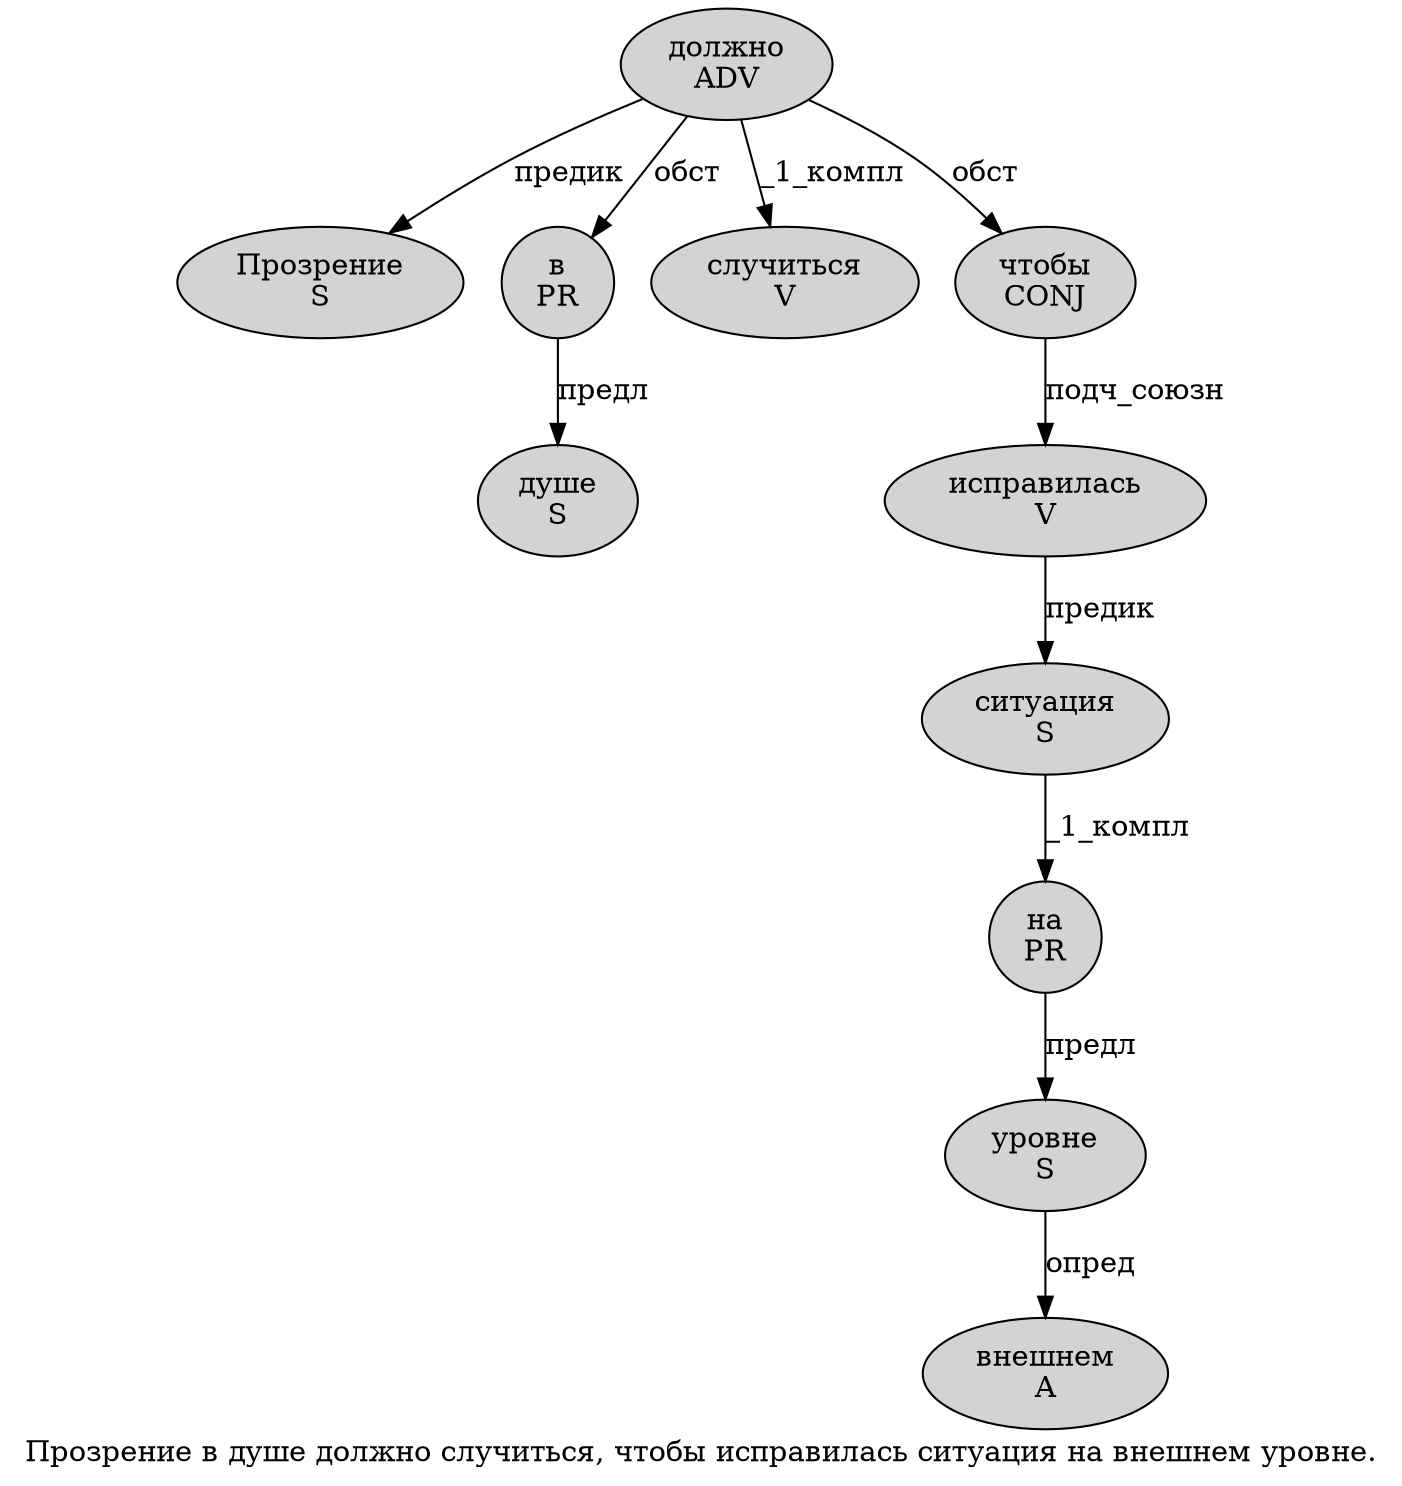 digraph SENTENCE_1554 {
	graph [label="Прозрение в душе должно случиться, чтобы исправилась ситуация на внешнем уровне."]
	node [style=filled]
		0 [label="Прозрение
S" color="" fillcolor=lightgray penwidth=1 shape=ellipse]
		1 [label="в
PR" color="" fillcolor=lightgray penwidth=1 shape=ellipse]
		2 [label="душе
S" color="" fillcolor=lightgray penwidth=1 shape=ellipse]
		3 [label="должно
ADV" color="" fillcolor=lightgray penwidth=1 shape=ellipse]
		4 [label="случиться
V" color="" fillcolor=lightgray penwidth=1 shape=ellipse]
		6 [label="чтобы
CONJ" color="" fillcolor=lightgray penwidth=1 shape=ellipse]
		7 [label="исправилась
V" color="" fillcolor=lightgray penwidth=1 shape=ellipse]
		8 [label="ситуация
S" color="" fillcolor=lightgray penwidth=1 shape=ellipse]
		9 [label="на
PR" color="" fillcolor=lightgray penwidth=1 shape=ellipse]
		10 [label="внешнем
A" color="" fillcolor=lightgray penwidth=1 shape=ellipse]
		11 [label="уровне
S" color="" fillcolor=lightgray penwidth=1 shape=ellipse]
			7 -> 8 [label="предик"]
			3 -> 0 [label="предик"]
			3 -> 1 [label="обст"]
			3 -> 4 [label="_1_компл"]
			3 -> 6 [label="обст"]
			8 -> 9 [label="_1_компл"]
			1 -> 2 [label="предл"]
			11 -> 10 [label="опред"]
			9 -> 11 [label="предл"]
			6 -> 7 [label="подч_союзн"]
}